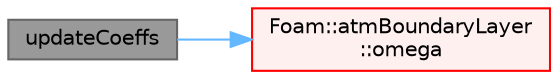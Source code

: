 digraph "updateCoeffs"
{
 // LATEX_PDF_SIZE
  bgcolor="transparent";
  edge [fontname=Helvetica,fontsize=10,labelfontname=Helvetica,labelfontsize=10];
  node [fontname=Helvetica,fontsize=10,shape=box,height=0.2,width=0.4];
  rankdir="LR";
  Node1 [id="Node000001",label="updateCoeffs",height=0.2,width=0.4,color="gray40", fillcolor="grey60", style="filled", fontcolor="black",tooltip=" "];
  Node1 -> Node2 [id="edge1_Node000001_Node000002",color="steelblue1",style="solid",tooltip=" "];
  Node2 [id="Node000002",label="Foam::atmBoundaryLayer\l::omega",height=0.2,width=0.4,color="red", fillcolor="#FFF0F0", style="filled",URL="$classFoam_1_1atmBoundaryLayer.html#add85822c37bb1bceeef040511fa5035d",tooltip=" "];
}
